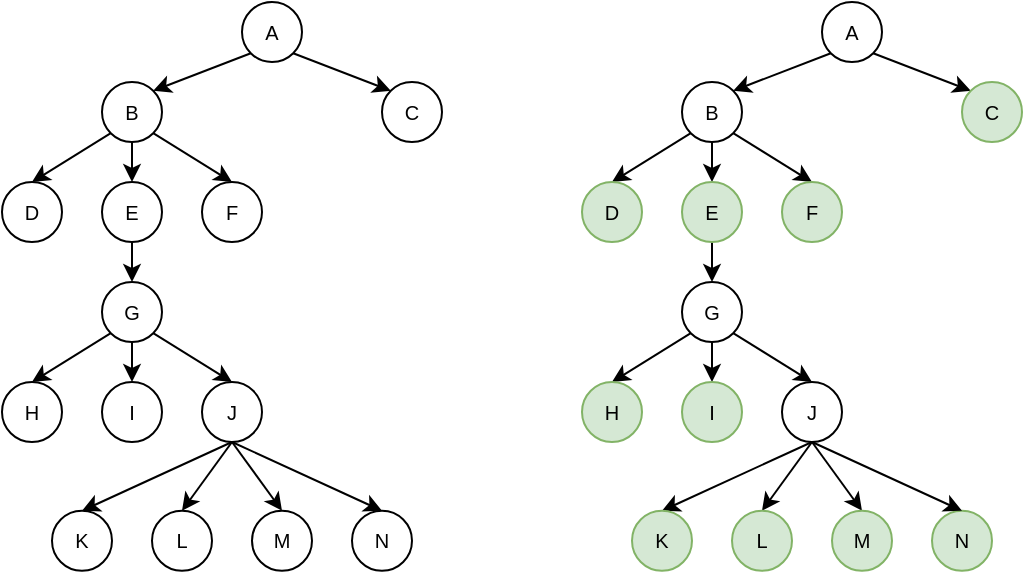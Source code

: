 <mxfile version="24.1.0" type="device">
  <diagram name="Page-1" id="10a91c8b-09ff-31b1-d368-03940ed4cc9e">
    <mxGraphModel dx="678" dy="399" grid="1" gridSize="10" guides="1" tooltips="1" connect="1" arrows="1" fold="1" page="1" pageScale="1" pageWidth="1100" pageHeight="850" background="none" math="0" shadow="0">
      <root>
        <mxCell id="0" />
        <mxCell id="1" parent="0" />
        <mxCell id="wmZmUEkfOFmcSzmyiwCO-7" style="rounded=0;orthogonalLoop=1;jettySize=auto;html=1;exitX=0;exitY=1;exitDx=0;exitDy=0;entryX=1;entryY=0;entryDx=0;entryDy=0;fontSize=10;" parent="1" source="wmZmUEkfOFmcSzmyiwCO-1" target="wmZmUEkfOFmcSzmyiwCO-2" edge="1">
          <mxGeometry relative="1" as="geometry" />
        </mxCell>
        <mxCell id="wmZmUEkfOFmcSzmyiwCO-8" style="rounded=0;orthogonalLoop=1;jettySize=auto;html=1;exitX=1;exitY=1;exitDx=0;exitDy=0;entryX=0;entryY=0;entryDx=0;entryDy=0;fontSize=10;" parent="1" source="wmZmUEkfOFmcSzmyiwCO-1" target="wmZmUEkfOFmcSzmyiwCO-27" edge="1">
          <mxGeometry relative="1" as="geometry">
            <mxPoint x="215.858" y="75.858" as="targetPoint" />
          </mxGeometry>
        </mxCell>
        <mxCell id="wmZmUEkfOFmcSzmyiwCO-1" value="A" style="ellipse;whiteSpace=wrap;html=1;aspect=fixed;fontSize=10;" parent="1" vertex="1">
          <mxGeometry x="140" y="20" width="30" height="30" as="geometry" />
        </mxCell>
        <mxCell id="wmZmUEkfOFmcSzmyiwCO-14" style="rounded=0;orthogonalLoop=1;jettySize=auto;html=1;exitX=0;exitY=1;exitDx=0;exitDy=0;entryX=0.5;entryY=0;entryDx=0;entryDy=0;fontSize=10;" parent="1" source="wmZmUEkfOFmcSzmyiwCO-2" target="wmZmUEkfOFmcSzmyiwCO-11" edge="1">
          <mxGeometry relative="1" as="geometry" />
        </mxCell>
        <mxCell id="wmZmUEkfOFmcSzmyiwCO-16" style="rounded=0;orthogonalLoop=1;jettySize=auto;html=1;exitX=1;exitY=1;exitDx=0;exitDy=0;entryX=0.5;entryY=0;entryDx=0;entryDy=0;fontSize=10;" parent="1" source="wmZmUEkfOFmcSzmyiwCO-2" target="wmZmUEkfOFmcSzmyiwCO-21" edge="1">
          <mxGeometry relative="1" as="geometry">
            <mxPoint x="145.858" y="115.858" as="targetPoint" />
          </mxGeometry>
        </mxCell>
        <mxCell id="4kz16ThGhGbznya0biYC-2" style="edgeStyle=orthogonalEdgeStyle;rounded=0;orthogonalLoop=1;jettySize=auto;html=1;exitX=0.5;exitY=1;exitDx=0;exitDy=0;entryX=0.5;entryY=0;entryDx=0;entryDy=0;" edge="1" parent="1" source="wmZmUEkfOFmcSzmyiwCO-2" target="4kz16ThGhGbznya0biYC-1">
          <mxGeometry relative="1" as="geometry" />
        </mxCell>
        <mxCell id="wmZmUEkfOFmcSzmyiwCO-2" value="B" style="ellipse;whiteSpace=wrap;html=1;aspect=fixed;fontSize=10;" parent="1" vertex="1">
          <mxGeometry x="70" y="60" width="30" height="30" as="geometry" />
        </mxCell>
        <mxCell id="wmZmUEkfOFmcSzmyiwCO-11" value="D" style="ellipse;whiteSpace=wrap;html=1;aspect=fixed;fontSize=10;" parent="1" vertex="1">
          <mxGeometry x="20" y="110" width="30" height="30" as="geometry" />
        </mxCell>
        <mxCell id="wmZmUEkfOFmcSzmyiwCO-21" value="F" style="ellipse;whiteSpace=wrap;html=1;aspect=fixed;fontSize=10;" parent="1" vertex="1">
          <mxGeometry x="120" y="110" width="30" height="30" as="geometry" />
        </mxCell>
        <mxCell id="wmZmUEkfOFmcSzmyiwCO-27" value="C" style="ellipse;whiteSpace=wrap;html=1;aspect=fixed;fontSize=10;" parent="1" vertex="1">
          <mxGeometry x="210" y="60" width="30" height="30" as="geometry" />
        </mxCell>
        <mxCell id="4kz16ThGhGbznya0biYC-4" style="edgeStyle=orthogonalEdgeStyle;rounded=0;orthogonalLoop=1;jettySize=auto;html=1;exitX=0.5;exitY=1;exitDx=0;exitDy=0;entryX=0.5;entryY=0;entryDx=0;entryDy=0;" edge="1" parent="1" source="4kz16ThGhGbznya0biYC-1">
          <mxGeometry relative="1" as="geometry">
            <mxPoint x="85" y="160.0" as="targetPoint" />
          </mxGeometry>
        </mxCell>
        <mxCell id="4kz16ThGhGbznya0biYC-1" value="E" style="ellipse;whiteSpace=wrap;html=1;aspect=fixed;fontSize=10;" vertex="1" parent="1">
          <mxGeometry x="70" y="110" width="30" height="30" as="geometry" />
        </mxCell>
        <mxCell id="4kz16ThGhGbznya0biYC-5" style="rounded=0;orthogonalLoop=1;jettySize=auto;html=1;exitX=0;exitY=1;exitDx=0;exitDy=0;entryX=0.5;entryY=0;entryDx=0;entryDy=0;fontSize=10;" edge="1" parent="1" source="4kz16ThGhGbznya0biYC-8" target="4kz16ThGhGbznya0biYC-9">
          <mxGeometry relative="1" as="geometry" />
        </mxCell>
        <mxCell id="4kz16ThGhGbznya0biYC-6" style="rounded=0;orthogonalLoop=1;jettySize=auto;html=1;exitX=1;exitY=1;exitDx=0;exitDy=0;entryX=0.5;entryY=0;entryDx=0;entryDy=0;fontSize=10;" edge="1" parent="1" source="4kz16ThGhGbznya0biYC-8" target="4kz16ThGhGbznya0biYC-10">
          <mxGeometry relative="1" as="geometry">
            <mxPoint x="145.858" y="215.858" as="targetPoint" />
          </mxGeometry>
        </mxCell>
        <mxCell id="4kz16ThGhGbznya0biYC-7" style="edgeStyle=orthogonalEdgeStyle;rounded=0;orthogonalLoop=1;jettySize=auto;html=1;exitX=0.5;exitY=1;exitDx=0;exitDy=0;entryX=0.5;entryY=0;entryDx=0;entryDy=0;" edge="1" parent="1" source="4kz16ThGhGbznya0biYC-8" target="4kz16ThGhGbznya0biYC-11">
          <mxGeometry relative="1" as="geometry" />
        </mxCell>
        <mxCell id="4kz16ThGhGbznya0biYC-8" value="G" style="ellipse;whiteSpace=wrap;html=1;aspect=fixed;fontSize=10;" vertex="1" parent="1">
          <mxGeometry x="70" y="160" width="30" height="30" as="geometry" />
        </mxCell>
        <mxCell id="4kz16ThGhGbznya0biYC-9" value="H" style="ellipse;whiteSpace=wrap;html=1;aspect=fixed;fontSize=10;" vertex="1" parent="1">
          <mxGeometry x="20" y="210" width="30" height="30" as="geometry" />
        </mxCell>
        <mxCell id="4kz16ThGhGbznya0biYC-10" value="J" style="ellipse;whiteSpace=wrap;html=1;aspect=fixed;fontSize=10;" vertex="1" parent="1">
          <mxGeometry x="120" y="210" width="30" height="30" as="geometry" />
        </mxCell>
        <mxCell id="4kz16ThGhGbznya0biYC-11" value="I" style="ellipse;whiteSpace=wrap;html=1;aspect=fixed;fontSize=10;" vertex="1" parent="1">
          <mxGeometry x="70" y="210" width="30" height="30" as="geometry" />
        </mxCell>
        <mxCell id="4kz16ThGhGbznya0biYC-19" style="rounded=0;orthogonalLoop=1;jettySize=auto;html=1;exitX=0.5;exitY=1;exitDx=0;exitDy=0;entryX=0.5;entryY=0;entryDx=0;entryDy=0;fontSize=10;" edge="1" parent="1" source="4kz16ThGhGbznya0biYC-10" target="4kz16ThGhGbznya0biYC-23">
          <mxGeometry relative="1" as="geometry">
            <mxPoint x="99.393" y="249.997" as="sourcePoint" />
          </mxGeometry>
        </mxCell>
        <mxCell id="4kz16ThGhGbznya0biYC-20" style="rounded=0;orthogonalLoop=1;jettySize=auto;html=1;exitX=0.5;exitY=1;exitDx=0;exitDy=0;entryX=0.5;entryY=0;entryDx=0;entryDy=0;fontSize=10;" edge="1" parent="1" source="4kz16ThGhGbznya0biYC-10" target="4kz16ThGhGbznya0biYC-24">
          <mxGeometry relative="1" as="geometry">
            <mxPoint x="170.858" y="280.248" as="targetPoint" />
            <mxPoint x="120.607" y="249.997" as="sourcePoint" />
          </mxGeometry>
        </mxCell>
        <mxCell id="4kz16ThGhGbznya0biYC-21" style="rounded=0;orthogonalLoop=1;jettySize=auto;html=1;exitX=0.5;exitY=1;exitDx=0;exitDy=0;entryX=0.5;entryY=0;entryDx=0;entryDy=0;" edge="1" parent="1" source="4kz16ThGhGbznya0biYC-10" target="4kz16ThGhGbznya0biYC-25">
          <mxGeometry relative="1" as="geometry">
            <mxPoint x="110" y="254.39" as="sourcePoint" />
          </mxGeometry>
        </mxCell>
        <mxCell id="4kz16ThGhGbznya0biYC-23" value="K" style="ellipse;whiteSpace=wrap;html=1;aspect=fixed;fontSize=10;" vertex="1" parent="1">
          <mxGeometry x="45" y="274.39" width="30" height="30" as="geometry" />
        </mxCell>
        <mxCell id="4kz16ThGhGbznya0biYC-24" value="M" style="ellipse;whiteSpace=wrap;html=1;aspect=fixed;fontSize=10;" vertex="1" parent="1">
          <mxGeometry x="145" y="274.39" width="30" height="30" as="geometry" />
        </mxCell>
        <mxCell id="4kz16ThGhGbznya0biYC-25" value="L" style="ellipse;whiteSpace=wrap;html=1;aspect=fixed;fontSize=10;" vertex="1" parent="1">
          <mxGeometry x="95" y="274.39" width="30" height="30" as="geometry" />
        </mxCell>
        <mxCell id="4kz16ThGhGbznya0biYC-26" value="N" style="ellipse;whiteSpace=wrap;html=1;aspect=fixed;fontSize=10;" vertex="1" parent="1">
          <mxGeometry x="195" y="274.39" width="30" height="30" as="geometry" />
        </mxCell>
        <mxCell id="4kz16ThGhGbznya0biYC-27" style="rounded=0;orthogonalLoop=1;jettySize=auto;html=1;exitX=0.5;exitY=1;exitDx=0;exitDy=0;entryX=0.5;entryY=0;entryDx=0;entryDy=0;fontSize=10;" edge="1" parent="1" source="4kz16ThGhGbznya0biYC-10" target="4kz16ThGhGbznya0biYC-26">
          <mxGeometry relative="1" as="geometry">
            <mxPoint x="170" y="284" as="targetPoint" />
            <mxPoint x="145" y="250" as="sourcePoint" />
          </mxGeometry>
        </mxCell>
        <mxCell id="4kz16ThGhGbznya0biYC-28" style="rounded=0;orthogonalLoop=1;jettySize=auto;html=1;exitX=0;exitY=1;exitDx=0;exitDy=0;entryX=1;entryY=0;entryDx=0;entryDy=0;fontSize=10;" edge="1" parent="1" source="4kz16ThGhGbznya0biYC-30" target="4kz16ThGhGbznya0biYC-34">
          <mxGeometry relative="1" as="geometry" />
        </mxCell>
        <mxCell id="4kz16ThGhGbznya0biYC-29" style="rounded=0;orthogonalLoop=1;jettySize=auto;html=1;exitX=1;exitY=1;exitDx=0;exitDy=0;entryX=0;entryY=0;entryDx=0;entryDy=0;fontSize=10;" edge="1" parent="1" source="4kz16ThGhGbznya0biYC-30" target="4kz16ThGhGbznya0biYC-37">
          <mxGeometry relative="1" as="geometry">
            <mxPoint x="505.858" y="75.858" as="targetPoint" />
          </mxGeometry>
        </mxCell>
        <mxCell id="4kz16ThGhGbznya0biYC-30" value="A" style="ellipse;whiteSpace=wrap;html=1;aspect=fixed;fontSize=10;" vertex="1" parent="1">
          <mxGeometry x="430" y="20" width="30" height="30" as="geometry" />
        </mxCell>
        <mxCell id="4kz16ThGhGbznya0biYC-31" style="rounded=0;orthogonalLoop=1;jettySize=auto;html=1;exitX=0;exitY=1;exitDx=0;exitDy=0;entryX=0.5;entryY=0;entryDx=0;entryDy=0;fontSize=10;" edge="1" parent="1" source="4kz16ThGhGbznya0biYC-34" target="4kz16ThGhGbznya0biYC-35">
          <mxGeometry relative="1" as="geometry" />
        </mxCell>
        <mxCell id="4kz16ThGhGbznya0biYC-32" style="rounded=0;orthogonalLoop=1;jettySize=auto;html=1;exitX=1;exitY=1;exitDx=0;exitDy=0;entryX=0.5;entryY=0;entryDx=0;entryDy=0;fontSize=10;" edge="1" parent="1" source="4kz16ThGhGbznya0biYC-34" target="4kz16ThGhGbznya0biYC-36">
          <mxGeometry relative="1" as="geometry">
            <mxPoint x="435.858" y="115.858" as="targetPoint" />
          </mxGeometry>
        </mxCell>
        <mxCell id="4kz16ThGhGbznya0biYC-33" style="edgeStyle=orthogonalEdgeStyle;rounded=0;orthogonalLoop=1;jettySize=auto;html=1;exitX=0.5;exitY=1;exitDx=0;exitDy=0;entryX=0.5;entryY=0;entryDx=0;entryDy=0;" edge="1" parent="1" source="4kz16ThGhGbznya0biYC-34" target="4kz16ThGhGbznya0biYC-39">
          <mxGeometry relative="1" as="geometry" />
        </mxCell>
        <mxCell id="4kz16ThGhGbznya0biYC-34" value="B" style="ellipse;whiteSpace=wrap;html=1;aspect=fixed;fontSize=10;" vertex="1" parent="1">
          <mxGeometry x="360" y="60" width="30" height="30" as="geometry" />
        </mxCell>
        <mxCell id="4kz16ThGhGbznya0biYC-35" value="D" style="ellipse;whiteSpace=wrap;html=1;aspect=fixed;fontSize=10;fillColor=#d5e8d4;strokeColor=#82b366;" vertex="1" parent="1">
          <mxGeometry x="310" y="110" width="30" height="30" as="geometry" />
        </mxCell>
        <mxCell id="4kz16ThGhGbznya0biYC-36" value="F" style="ellipse;whiteSpace=wrap;html=1;aspect=fixed;fontSize=10;fillColor=#d5e8d4;strokeColor=#82b366;" vertex="1" parent="1">
          <mxGeometry x="410" y="110" width="30" height="30" as="geometry" />
        </mxCell>
        <mxCell id="4kz16ThGhGbznya0biYC-37" value="C" style="ellipse;whiteSpace=wrap;html=1;aspect=fixed;fontSize=10;fillColor=#d5e8d4;strokeColor=#82b366;" vertex="1" parent="1">
          <mxGeometry x="500" y="60" width="30" height="30" as="geometry" />
        </mxCell>
        <mxCell id="4kz16ThGhGbznya0biYC-38" style="edgeStyle=orthogonalEdgeStyle;rounded=0;orthogonalLoop=1;jettySize=auto;html=1;exitX=0.5;exitY=1;exitDx=0;exitDy=0;entryX=0.5;entryY=0;entryDx=0;entryDy=0;" edge="1" parent="1" source="4kz16ThGhGbznya0biYC-39">
          <mxGeometry relative="1" as="geometry">
            <mxPoint x="375" y="160.0" as="targetPoint" />
          </mxGeometry>
        </mxCell>
        <mxCell id="4kz16ThGhGbznya0biYC-39" value="E" style="ellipse;whiteSpace=wrap;html=1;aspect=fixed;fontSize=10;fillColor=#d5e8d4;strokeColor=#82b366;" vertex="1" parent="1">
          <mxGeometry x="360" y="110" width="30" height="30" as="geometry" />
        </mxCell>
        <mxCell id="4kz16ThGhGbznya0biYC-40" style="rounded=0;orthogonalLoop=1;jettySize=auto;html=1;exitX=0;exitY=1;exitDx=0;exitDy=0;entryX=0.5;entryY=0;entryDx=0;entryDy=0;fontSize=10;" edge="1" parent="1" source="4kz16ThGhGbznya0biYC-43" target="4kz16ThGhGbznya0biYC-44">
          <mxGeometry relative="1" as="geometry" />
        </mxCell>
        <mxCell id="4kz16ThGhGbznya0biYC-41" style="rounded=0;orthogonalLoop=1;jettySize=auto;html=1;exitX=1;exitY=1;exitDx=0;exitDy=0;entryX=0.5;entryY=0;entryDx=0;entryDy=0;fontSize=10;" edge="1" parent="1" source="4kz16ThGhGbznya0biYC-43" target="4kz16ThGhGbznya0biYC-45">
          <mxGeometry relative="1" as="geometry">
            <mxPoint x="435.858" y="215.858" as="targetPoint" />
          </mxGeometry>
        </mxCell>
        <mxCell id="4kz16ThGhGbznya0biYC-42" style="edgeStyle=orthogonalEdgeStyle;rounded=0;orthogonalLoop=1;jettySize=auto;html=1;exitX=0.5;exitY=1;exitDx=0;exitDy=0;entryX=0.5;entryY=0;entryDx=0;entryDy=0;" edge="1" parent="1" source="4kz16ThGhGbznya0biYC-43" target="4kz16ThGhGbznya0biYC-46">
          <mxGeometry relative="1" as="geometry" />
        </mxCell>
        <mxCell id="4kz16ThGhGbznya0biYC-43" value="G" style="ellipse;whiteSpace=wrap;html=1;aspect=fixed;fontSize=10;" vertex="1" parent="1">
          <mxGeometry x="360" y="160" width="30" height="30" as="geometry" />
        </mxCell>
        <mxCell id="4kz16ThGhGbznya0biYC-44" value="H" style="ellipse;whiteSpace=wrap;html=1;aspect=fixed;fontSize=10;fillColor=#d5e8d4;strokeColor=#82b366;" vertex="1" parent="1">
          <mxGeometry x="310" y="210" width="30" height="30" as="geometry" />
        </mxCell>
        <mxCell id="4kz16ThGhGbznya0biYC-45" value="J" style="ellipse;whiteSpace=wrap;html=1;aspect=fixed;fontSize=10;" vertex="1" parent="1">
          <mxGeometry x="410" y="210" width="30" height="30" as="geometry" />
        </mxCell>
        <mxCell id="4kz16ThGhGbznya0biYC-46" value="I" style="ellipse;whiteSpace=wrap;html=1;aspect=fixed;fontSize=10;fillColor=#d5e8d4;strokeColor=#82b366;" vertex="1" parent="1">
          <mxGeometry x="360" y="210" width="30" height="30" as="geometry" />
        </mxCell>
        <mxCell id="4kz16ThGhGbznya0biYC-47" style="rounded=0;orthogonalLoop=1;jettySize=auto;html=1;exitX=0.5;exitY=1;exitDx=0;exitDy=0;entryX=0.5;entryY=0;entryDx=0;entryDy=0;fontSize=10;" edge="1" parent="1" source="4kz16ThGhGbznya0biYC-45" target="4kz16ThGhGbznya0biYC-50">
          <mxGeometry relative="1" as="geometry">
            <mxPoint x="389.393" y="249.997" as="sourcePoint" />
          </mxGeometry>
        </mxCell>
        <mxCell id="4kz16ThGhGbznya0biYC-48" style="rounded=0;orthogonalLoop=1;jettySize=auto;html=1;exitX=0.5;exitY=1;exitDx=0;exitDy=0;entryX=0.5;entryY=0;entryDx=0;entryDy=0;fontSize=10;" edge="1" parent="1" source="4kz16ThGhGbznya0biYC-45" target="4kz16ThGhGbznya0biYC-51">
          <mxGeometry relative="1" as="geometry">
            <mxPoint x="460.858" y="280.248" as="targetPoint" />
            <mxPoint x="410.607" y="249.997" as="sourcePoint" />
          </mxGeometry>
        </mxCell>
        <mxCell id="4kz16ThGhGbznya0biYC-49" style="rounded=0;orthogonalLoop=1;jettySize=auto;html=1;exitX=0.5;exitY=1;exitDx=0;exitDy=0;entryX=0.5;entryY=0;entryDx=0;entryDy=0;" edge="1" parent="1" source="4kz16ThGhGbznya0biYC-45" target="4kz16ThGhGbznya0biYC-52">
          <mxGeometry relative="1" as="geometry">
            <mxPoint x="400" y="254.39" as="sourcePoint" />
          </mxGeometry>
        </mxCell>
        <mxCell id="4kz16ThGhGbznya0biYC-50" value="K" style="ellipse;whiteSpace=wrap;html=1;aspect=fixed;fontSize=10;fillColor=#d5e8d4;strokeColor=#82b366;" vertex="1" parent="1">
          <mxGeometry x="335" y="274.39" width="30" height="30" as="geometry" />
        </mxCell>
        <mxCell id="4kz16ThGhGbznya0biYC-51" value="M" style="ellipse;whiteSpace=wrap;html=1;aspect=fixed;fontSize=10;fillColor=#d5e8d4;strokeColor=#82b366;" vertex="1" parent="1">
          <mxGeometry x="435" y="274.39" width="30" height="30" as="geometry" />
        </mxCell>
        <mxCell id="4kz16ThGhGbznya0biYC-52" value="L" style="ellipse;whiteSpace=wrap;html=1;aspect=fixed;fontSize=10;fillColor=#d5e8d4;strokeColor=#82b366;" vertex="1" parent="1">
          <mxGeometry x="385" y="274.39" width="30" height="30" as="geometry" />
        </mxCell>
        <mxCell id="4kz16ThGhGbznya0biYC-53" value="N" style="ellipse;whiteSpace=wrap;html=1;aspect=fixed;fontSize=10;fillColor=#d5e8d4;strokeColor=#82b366;" vertex="1" parent="1">
          <mxGeometry x="485" y="274.39" width="30" height="30" as="geometry" />
        </mxCell>
        <mxCell id="4kz16ThGhGbznya0biYC-54" style="rounded=0;orthogonalLoop=1;jettySize=auto;html=1;exitX=0.5;exitY=1;exitDx=0;exitDy=0;entryX=0.5;entryY=0;entryDx=0;entryDy=0;fontSize=10;" edge="1" parent="1" source="4kz16ThGhGbznya0biYC-45" target="4kz16ThGhGbznya0biYC-53">
          <mxGeometry relative="1" as="geometry">
            <mxPoint x="460" y="284" as="targetPoint" />
            <mxPoint x="435" y="250" as="sourcePoint" />
          </mxGeometry>
        </mxCell>
      </root>
    </mxGraphModel>
  </diagram>
</mxfile>
